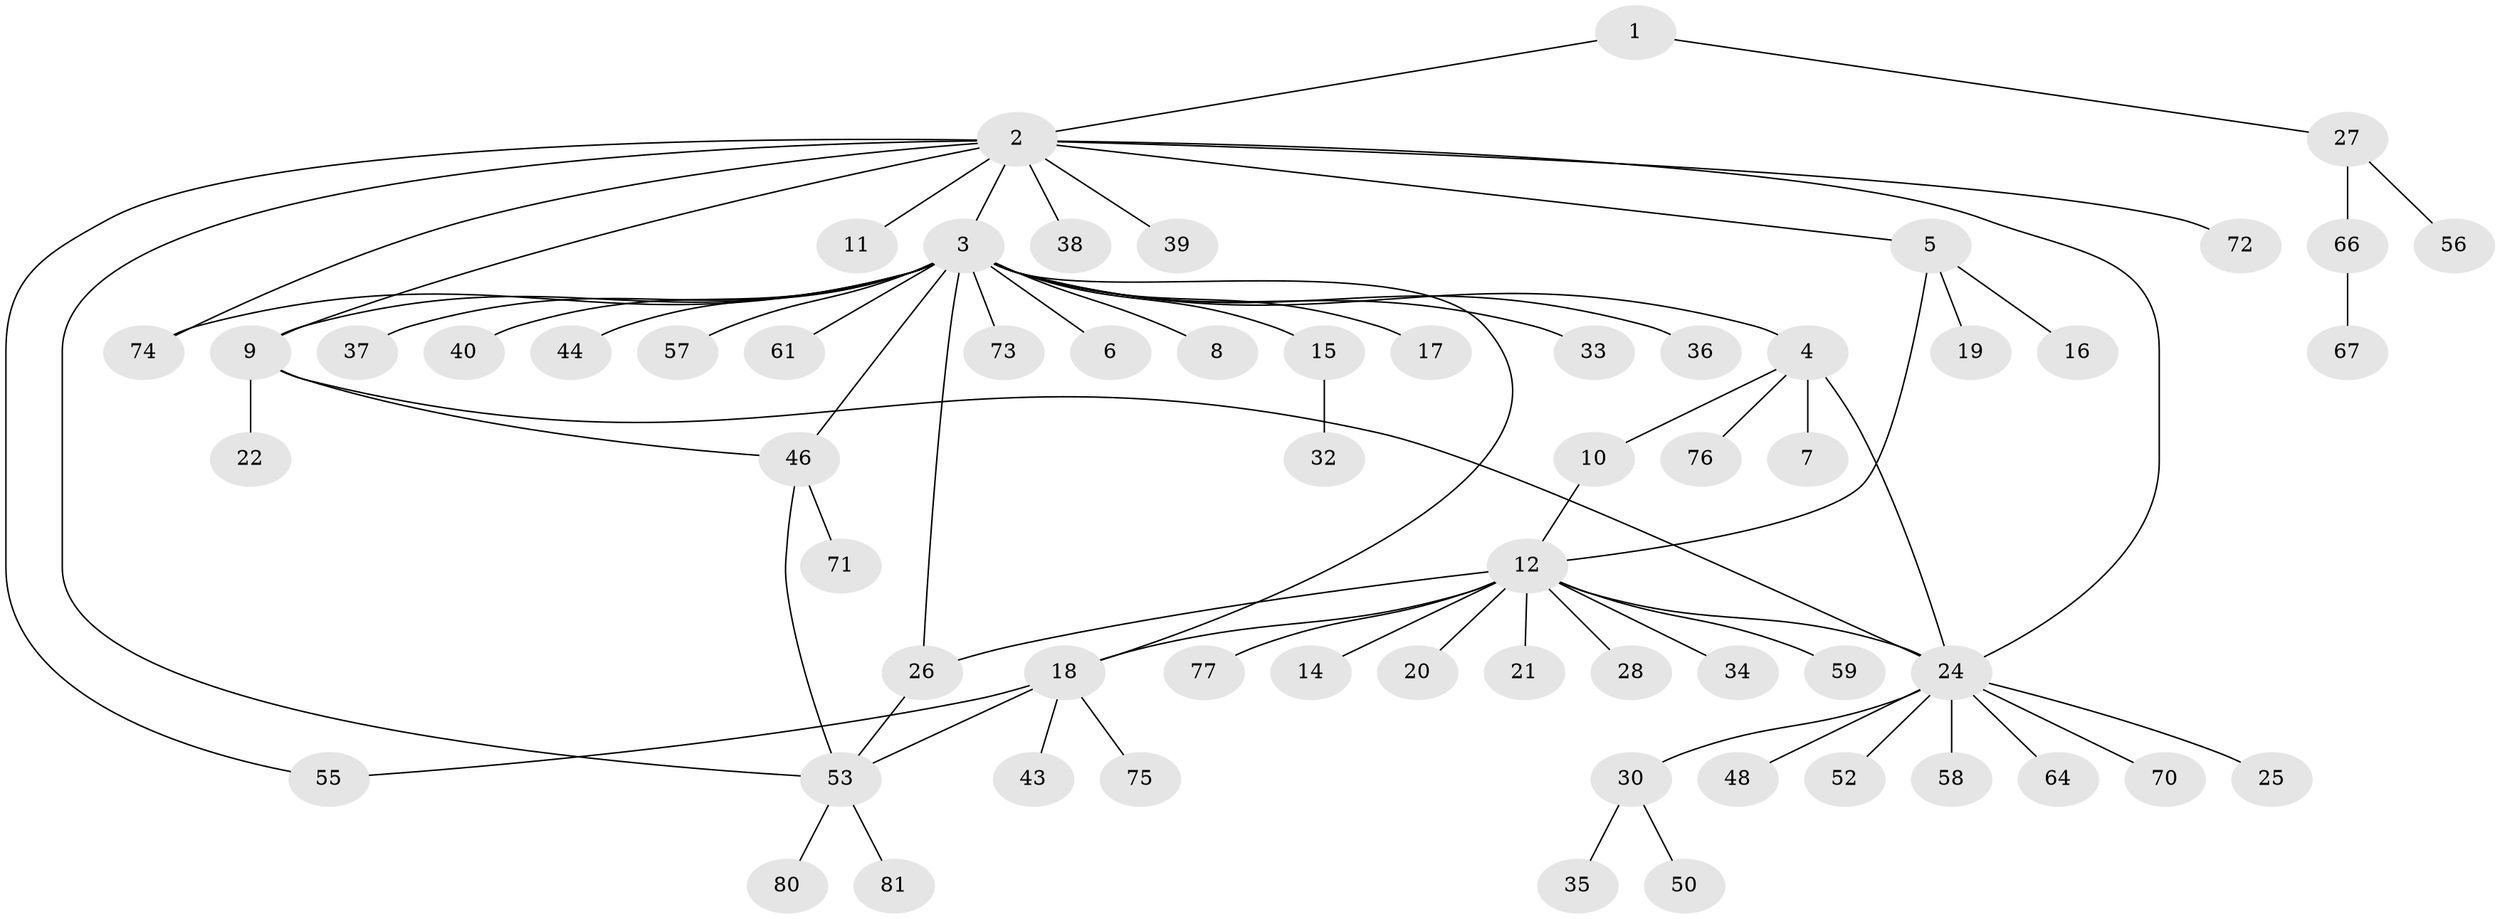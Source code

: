// original degree distribution, {2: 0.18292682926829268, 12: 0.024390243902439025, 20: 0.012195121951219513, 4: 0.07317073170731707, 1: 0.573170731707317, 7: 0.012195121951219513, 3: 0.0975609756097561, 5: 0.012195121951219513, 11: 0.012195121951219513}
// Generated by graph-tools (version 1.1) at 2025/11/02/27/25 16:11:13]
// undirected, 62 vertices, 74 edges
graph export_dot {
graph [start="1"]
  node [color=gray90,style=filled];
  1;
  2 [super="+51"];
  3 [super="+29"];
  4 [super="+41"];
  5 [super="+69"];
  6;
  7;
  8 [super="+31"];
  9 [super="+62"];
  10;
  11;
  12 [super="+13"];
  14;
  15 [super="+68"];
  16;
  17;
  18 [super="+23"];
  19;
  20;
  21 [super="+42"];
  22;
  24 [super="+47"];
  25;
  26;
  27 [super="+45"];
  28;
  30;
  32;
  33;
  34;
  35;
  36;
  37;
  38 [super="+78"];
  39;
  40;
  43;
  44 [super="+49"];
  46 [super="+63"];
  48 [super="+54"];
  50;
  52 [super="+82"];
  53 [super="+79"];
  55 [super="+60"];
  56;
  57;
  58;
  59;
  61;
  64 [super="+65"];
  66;
  67;
  70;
  71;
  72;
  73;
  74;
  75;
  76;
  77;
  80;
  81;
  1 -- 2;
  1 -- 27;
  2 -- 3;
  2 -- 5;
  2 -- 9 [weight=2];
  2 -- 11;
  2 -- 24 [weight=2];
  2 -- 38;
  2 -- 39;
  2 -- 55;
  2 -- 72;
  2 -- 74;
  2 -- 53;
  3 -- 4;
  3 -- 6;
  3 -- 8;
  3 -- 9;
  3 -- 15;
  3 -- 17;
  3 -- 18;
  3 -- 26;
  3 -- 33;
  3 -- 36;
  3 -- 37;
  3 -- 40;
  3 -- 44;
  3 -- 46;
  3 -- 57;
  3 -- 61;
  3 -- 73;
  3 -- 74;
  4 -- 7;
  4 -- 10;
  4 -- 24;
  4 -- 76;
  5 -- 16;
  5 -- 19;
  5 -- 12;
  9 -- 22;
  9 -- 46;
  9 -- 24;
  10 -- 12;
  12 -- 14;
  12 -- 20;
  12 -- 21;
  12 -- 24;
  12 -- 26;
  12 -- 34;
  12 -- 59;
  12 -- 77;
  12 -- 28;
  12 -- 18;
  15 -- 32;
  18 -- 75;
  18 -- 53;
  18 -- 55;
  18 -- 43;
  24 -- 25;
  24 -- 30;
  24 -- 48;
  24 -- 52;
  24 -- 64;
  24 -- 70;
  24 -- 58;
  26 -- 53;
  27 -- 56;
  27 -- 66;
  30 -- 35;
  30 -- 50;
  46 -- 53;
  46 -- 71;
  53 -- 80;
  53 -- 81;
  66 -- 67;
}
